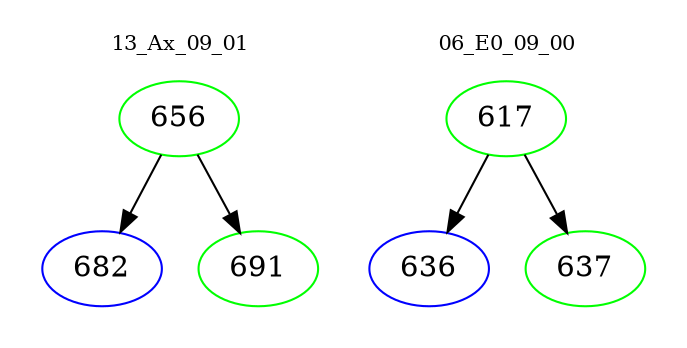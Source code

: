 digraph{
subgraph cluster_0 {
color = white
label = "13_Ax_09_01";
fontsize=10;
T0_656 [label="656", color="green"]
T0_656 -> T0_682 [color="black"]
T0_682 [label="682", color="blue"]
T0_656 -> T0_691 [color="black"]
T0_691 [label="691", color="green"]
}
subgraph cluster_1 {
color = white
label = "06_E0_09_00";
fontsize=10;
T1_617 [label="617", color="green"]
T1_617 -> T1_636 [color="black"]
T1_636 [label="636", color="blue"]
T1_617 -> T1_637 [color="black"]
T1_637 [label="637", color="green"]
}
}
